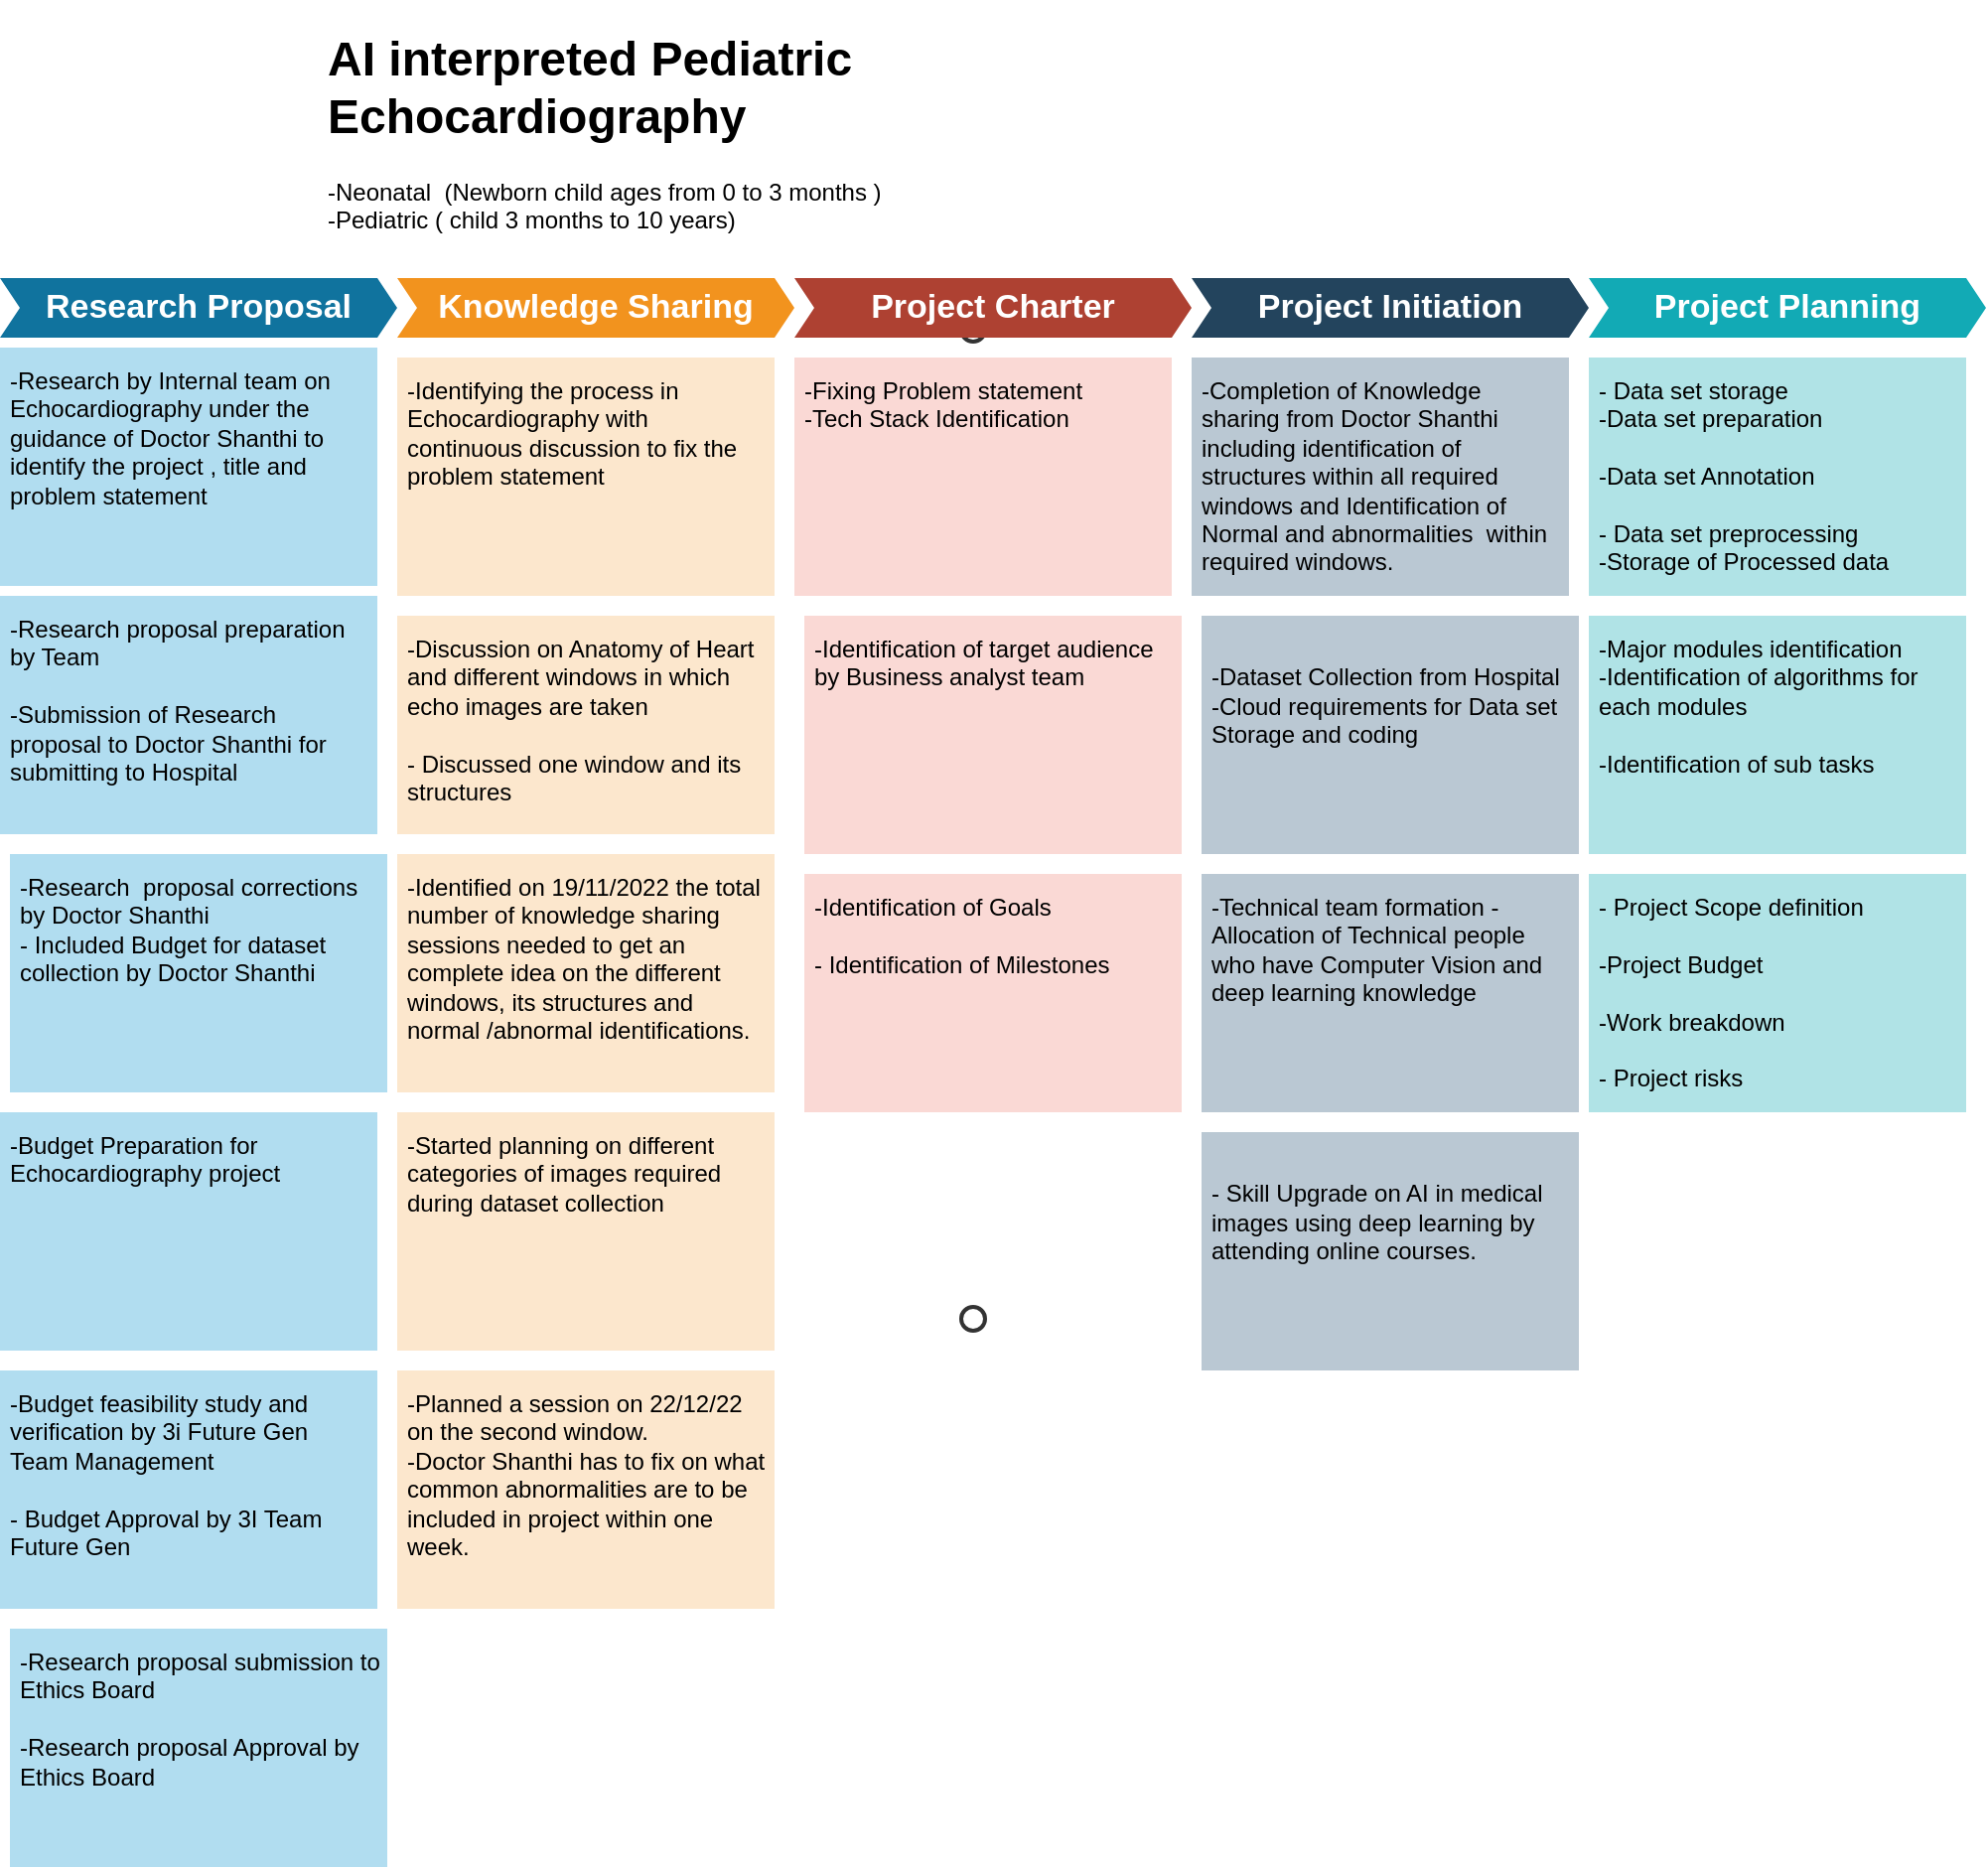 <mxfile version="20.7.4" type="github">
  <diagram id="C5RBs43oDa-KdzZeNtuy" name="Page-1">
    <mxGraphModel dx="1817" dy="369" grid="1" gridSize="10" guides="1" tooltips="1" connect="1" arrows="1" fold="1" page="1" pageScale="1" pageWidth="827" pageHeight="1169" math="0" shadow="0">
      <root>
        <mxCell id="WIyWlLk6GJQsqaUBKTNV-0" />
        <mxCell id="WIyWlLk6GJQsqaUBKTNV-1" parent="WIyWlLk6GJQsqaUBKTNV-0" />
        <mxCell id="-RT6kspL_kNmGSeejEMf-26" value="" style="ellipse;whiteSpace=wrap;html=1;aspect=fixed;shadow=0;fillColor=none;strokeColor=#333333;fontSize=16;align=center;strokeWidth=2;" vertex="1" parent="WIyWlLk6GJQsqaUBKTNV-1">
          <mxGeometry x="404" y="570" width="12" height="12" as="geometry" />
        </mxCell>
        <mxCell id="-RT6kspL_kNmGSeejEMf-27" value="" style="ellipse;whiteSpace=wrap;html=1;aspect=fixed;shadow=0;fillColor=none;strokeColor=#333333;fontSize=16;align=center;strokeWidth=2;" vertex="1" parent="WIyWlLk6GJQsqaUBKTNV-1">
          <mxGeometry x="404" y="1068" width="12" height="12" as="geometry" />
        </mxCell>
        <mxCell id="-RT6kspL_kNmGSeejEMf-46" value="Research Proposal" style="shape=step;perimeter=stepPerimeter;whiteSpace=wrap;html=1;fixedSize=1;size=10;fillColor=#10739E;strokeColor=none;fontSize=17;fontColor=#FFFFFF;fontStyle=1;align=center;rounded=0;" vertex="1" parent="WIyWlLk6GJQsqaUBKTNV-1">
          <mxGeometry x="-80" y="550" width="200" height="30" as="geometry" />
        </mxCell>
        <mxCell id="-RT6kspL_kNmGSeejEMf-47" value="Knowledge Sharing" style="shape=step;perimeter=stepPerimeter;whiteSpace=wrap;html=1;fixedSize=1;size=10;fillColor=#F2931E;strokeColor=none;fontSize=17;fontColor=#FFFFFF;fontStyle=1;align=center;rounded=0;" vertex="1" parent="WIyWlLk6GJQsqaUBKTNV-1">
          <mxGeometry x="120" y="550" width="200" height="30" as="geometry" />
        </mxCell>
        <mxCell id="-RT6kspL_kNmGSeejEMf-48" value="Project Charter" style="shape=step;perimeter=stepPerimeter;whiteSpace=wrap;html=1;fixedSize=1;size=10;fillColor=#AE4132;strokeColor=none;fontSize=17;fontColor=#FFFFFF;fontStyle=1;align=center;rounded=0;" vertex="1" parent="WIyWlLk6GJQsqaUBKTNV-1">
          <mxGeometry x="320" y="550" width="200" height="30" as="geometry" />
        </mxCell>
        <mxCell id="-RT6kspL_kNmGSeejEMf-49" value="Project Initiation" style="shape=step;perimeter=stepPerimeter;whiteSpace=wrap;html=1;fixedSize=1;size=10;fillColor=#23445D;strokeColor=none;fontSize=17;fontColor=#FFFFFF;fontStyle=1;align=center;rounded=0;" vertex="1" parent="WIyWlLk6GJQsqaUBKTNV-1">
          <mxGeometry x="520" y="550" width="200" height="30" as="geometry" />
        </mxCell>
        <mxCell id="-RT6kspL_kNmGSeejEMf-50" value="Project Planning" style="shape=step;perimeter=stepPerimeter;whiteSpace=wrap;html=1;fixedSize=1;size=10;fillColor=#12AAB5;strokeColor=none;fontSize=17;fontColor=#FFFFFF;fontStyle=1;align=center;rounded=0;" vertex="1" parent="WIyWlLk6GJQsqaUBKTNV-1">
          <mxGeometry x="720" y="550" width="200" height="30" as="geometry" />
        </mxCell>
        <mxCell id="-RT6kspL_kNmGSeejEMf-51" value="-Research proposal preparation by Team&amp;nbsp;&lt;br&gt;&lt;br&gt;-Submission of Research proposal to Doctor Shanthi for submitting to Hospital" style="shape=rect;fillColor=#B1DDF0;strokeColor=none;fontSize=12;html=1;whiteSpace=wrap;align=left;verticalAlign=top;spacing=5;rounded=0;" vertex="1" parent="WIyWlLk6GJQsqaUBKTNV-1">
          <mxGeometry x="-80" y="710" width="190" height="120" as="geometry" />
        </mxCell>
        <mxCell id="-RT6kspL_kNmGSeejEMf-52" value="-Research&amp;nbsp; proposal corrections by Doctor Shanthi&lt;br&gt;- Included Budget for dataset collection by Doctor Shanthi" style="shape=rect;fillColor=#B1DDF0;strokeColor=none;fontSize=12;html=1;whiteSpace=wrap;align=left;verticalAlign=top;spacing=5;rounded=0;" vertex="1" parent="WIyWlLk6GJQsqaUBKTNV-1">
          <mxGeometry x="-75" y="840" width="190" height="120" as="geometry" />
        </mxCell>
        <mxCell id="-RT6kspL_kNmGSeejEMf-53" value="-Budget feasibility study and verification by 3i Future Gen Team Management&lt;br&gt;&lt;br&gt;- Budget Approval by 3I Team Future Gen" style="shape=rect;fillColor=#B1DDF0;strokeColor=none;fontSize=12;html=1;whiteSpace=wrap;align=left;verticalAlign=top;spacing=5;rounded=0;" vertex="1" parent="WIyWlLk6GJQsqaUBKTNV-1">
          <mxGeometry x="-80" y="1100" width="190" height="120" as="geometry" />
        </mxCell>
        <mxCell id="-RT6kspL_kNmGSeejEMf-54" value="-Identifying the process in Echocardiography with continuous discussion to fix the problem statement" style="shape=rect;fillColor=#FCE7CD;strokeColor=none;fontSize=12;html=1;whiteSpace=wrap;align=left;verticalAlign=top;spacing=5;rounded=0;" vertex="1" parent="WIyWlLk6GJQsqaUBKTNV-1">
          <mxGeometry x="120" y="590" width="190" height="120" as="geometry" />
        </mxCell>
        <mxCell id="-RT6kspL_kNmGSeejEMf-55" value="-Discussion on Anatomy of Heart and different windows in which echo images are taken&lt;br&gt;&lt;br&gt;- Discussed one window and its structures&amp;nbsp;" style="shape=rect;fillColor=#FCE7CD;strokeColor=none;fontSize=12;html=1;whiteSpace=wrap;align=left;verticalAlign=top;spacing=5;rounded=0;" vertex="1" parent="WIyWlLk6GJQsqaUBKTNV-1">
          <mxGeometry x="120" y="720" width="190" height="110" as="geometry" />
        </mxCell>
        <mxCell id="-RT6kspL_kNmGSeejEMf-56" value="-Identified on 19/11/2022 the total number of knowledge sharing sessions needed to get an complete idea on the different&amp;nbsp; windows, its structures and normal /abnormal identifications.&lt;br&gt;" style="shape=rect;fillColor=#FCE7CD;strokeColor=none;fontSize=12;html=1;whiteSpace=wrap;align=left;verticalAlign=top;spacing=5;rounded=0;" vertex="1" parent="WIyWlLk6GJQsqaUBKTNV-1">
          <mxGeometry x="120" y="840" width="190" height="120" as="geometry" />
        </mxCell>
        <mxCell id="-RT6kspL_kNmGSeejEMf-57" value="-Fixing Problem statement&lt;br&gt;-Tech Stack Identification" style="shape=rect;fillColor=#FAD9D5;strokeColor=none;fontSize=12;html=1;whiteSpace=wrap;align=left;verticalAlign=top;spacing=5;rounded=0;" vertex="1" parent="WIyWlLk6GJQsqaUBKTNV-1">
          <mxGeometry x="320" y="590" width="190" height="120" as="geometry" />
        </mxCell>
        <mxCell id="-RT6kspL_kNmGSeejEMf-58" value="-Identification of target audience by Business analyst team" style="shape=rect;fillColor=#FAD9D5;strokeColor=none;fontSize=12;html=1;whiteSpace=wrap;align=left;verticalAlign=top;spacing=5;rounded=0;" vertex="1" parent="WIyWlLk6GJQsqaUBKTNV-1">
          <mxGeometry x="325" y="720" width="190" height="120" as="geometry" />
        </mxCell>
        <mxCell id="-RT6kspL_kNmGSeejEMf-60" value="&lt;br style=&quot;border-color: var(--border-color);&quot;&gt;-Dataset Collection from Hospital&lt;br&gt;-Cloud requirements for Data set Storage and coding" style="shape=rect;fillColor=#BAC8D3;strokeColor=none;fontSize=12;html=1;whiteSpace=wrap;align=left;verticalAlign=top;spacing=5;rounded=0;" vertex="1" parent="WIyWlLk6GJQsqaUBKTNV-1">
          <mxGeometry x="525" y="720" width="190" height="120" as="geometry" />
        </mxCell>
        <mxCell id="-RT6kspL_kNmGSeejEMf-61" value="-Technical team formation -Allocation of Technical people who have Computer Vision and deep learning knowledge" style="shape=rect;fillColor=#BAC8D3;strokeColor=none;fontSize=12;html=1;whiteSpace=wrap;align=left;verticalAlign=top;spacing=5;rounded=0;" vertex="1" parent="WIyWlLk6GJQsqaUBKTNV-1">
          <mxGeometry x="525" y="850" width="190" height="120" as="geometry" />
        </mxCell>
        <mxCell id="-RT6kspL_kNmGSeejEMf-62" value="&lt;br style=&quot;border-color: var(--border-color);&quot;&gt;- Skill Upgrade on AI in medical images using deep learning by attending online courses." style="shape=rect;fillColor=#BAC8D3;strokeColor=none;fontSize=12;html=1;whiteSpace=wrap;align=left;verticalAlign=top;spacing=5;rounded=0;" vertex="1" parent="WIyWlLk6GJQsqaUBKTNV-1">
          <mxGeometry x="525" y="980" width="190" height="120" as="geometry" />
        </mxCell>
        <mxCell id="-RT6kspL_kNmGSeejEMf-63" value="- Data set storage&amp;nbsp;&lt;br&gt;-Data set preparation&lt;br&gt;&lt;br&gt;-Data set Annotation&lt;br&gt;&lt;br&gt;- Data set preprocessing&lt;br&gt;-Storage of Processed data&lt;br&gt;" style="shape=rect;fillColor=#B0E3E6;strokeColor=none;fontSize=12;html=1;whiteSpace=wrap;align=left;verticalAlign=top;spacing=5;rounded=0;" vertex="1" parent="WIyWlLk6GJQsqaUBKTNV-1">
          <mxGeometry x="720" y="590" width="190" height="120" as="geometry" />
        </mxCell>
        <mxCell id="-RT6kspL_kNmGSeejEMf-64" value="-Major modules identification&lt;br&gt;-Identification of algorithms for each modules&lt;br&gt;&lt;br&gt;-Identification of sub tasks" style="shape=rect;fillColor=#B0E3E6;strokeColor=none;fontSize=12;html=1;whiteSpace=wrap;align=left;verticalAlign=top;spacing=5;rounded=0;" vertex="1" parent="WIyWlLk6GJQsqaUBKTNV-1">
          <mxGeometry x="720" y="720" width="190" height="120" as="geometry" />
        </mxCell>
        <mxCell id="-RT6kspL_kNmGSeejEMf-65" value="- Project Scope definition&lt;br&gt;&lt;br&gt;-Project Budget&amp;nbsp;&lt;br&gt;&lt;br&gt;-Work breakdown&amp;nbsp;&lt;br&gt;&lt;br&gt;- Project risks&lt;br&gt;" style="shape=rect;fillColor=#B0E3E6;strokeColor=none;fontSize=12;html=1;whiteSpace=wrap;align=left;verticalAlign=top;spacing=5;rounded=0;" vertex="1" parent="WIyWlLk6GJQsqaUBKTNV-1">
          <mxGeometry x="720" y="850" width="190" height="120" as="geometry" />
        </mxCell>
        <mxCell id="-RT6kspL_kNmGSeejEMf-66" value="-Research proposal submission to Ethics Board&lt;br&gt;&lt;br&gt;-Research proposal Approval by Ethics Board" style="shape=rect;fillColor=#B1DDF0;strokeColor=none;fontSize=12;html=1;whiteSpace=wrap;align=left;verticalAlign=top;spacing=5;rounded=0;" vertex="1" parent="WIyWlLk6GJQsqaUBKTNV-1">
          <mxGeometry x="-75" y="1230" width="190" height="120" as="geometry" />
        </mxCell>
        <mxCell id="-RT6kspL_kNmGSeejEMf-67" value="-Started planning on different categories of images required during dataset collection" style="shape=rect;fillColor=#FCE7CD;strokeColor=none;fontSize=12;html=1;whiteSpace=wrap;align=left;verticalAlign=top;spacing=5;rounded=0;" vertex="1" parent="WIyWlLk6GJQsqaUBKTNV-1">
          <mxGeometry x="120" y="970" width="190" height="120" as="geometry" />
        </mxCell>
        <mxCell id="-RT6kspL_kNmGSeejEMf-69" value="-Budget Preparation for Echocardiography project" style="shape=rect;fillColor=#B1DDF0;strokeColor=none;fontSize=12;html=1;whiteSpace=wrap;align=left;verticalAlign=top;spacing=5;rounded=0;" vertex="1" parent="WIyWlLk6GJQsqaUBKTNV-1">
          <mxGeometry x="-80" y="970" width="190" height="120" as="geometry" />
        </mxCell>
        <mxCell id="-RT6kspL_kNmGSeejEMf-70" value="-Research by Internal team on Echocardiography under the guidance of Doctor Shanthi to identify the project , title and&amp;nbsp; problem statement&amp;nbsp;" style="shape=rect;fillColor=#B1DDF0;strokeColor=none;fontSize=12;html=1;whiteSpace=wrap;align=left;verticalAlign=top;spacing=5;rounded=0;" vertex="1" parent="WIyWlLk6GJQsqaUBKTNV-1">
          <mxGeometry x="-80" y="585" width="190" height="120" as="geometry" />
        </mxCell>
        <mxCell id="-RT6kspL_kNmGSeejEMf-71" value="-Planned a session on 22/12/22 on the second window.&lt;br&gt;-Doctor Shanthi has to fix on what common abnormalities are to be included in project within one week.&amp;nbsp; &amp;nbsp;" style="shape=rect;fillColor=#FCE7CD;strokeColor=none;fontSize=12;html=1;whiteSpace=wrap;align=left;verticalAlign=top;spacing=5;rounded=0;" vertex="1" parent="WIyWlLk6GJQsqaUBKTNV-1">
          <mxGeometry x="120" y="1100" width="190" height="120" as="geometry" />
        </mxCell>
        <mxCell id="-RT6kspL_kNmGSeejEMf-75" value="&lt;h1&gt;AI interpreted Pediatric Echocardiography&lt;/h1&gt;&lt;div&gt;&lt;span style=&quot;background-color: initial;&quot;&gt;-Neonatal&amp;nbsp; (Newborn child ages from 0 to 3 months )&lt;/span&gt;&lt;br&gt;&lt;/div&gt;&lt;div&gt;-Pediatric ( child 3 months to 10 years)&amp;nbsp;&lt;/div&gt;&lt;div&gt;&lt;br&gt;&lt;/div&gt;" style="text;html=1;strokeColor=none;fillColor=none;spacing=5;spacingTop=-20;whiteSpace=wrap;overflow=hidden;rounded=0;" vertex="1" parent="WIyWlLk6GJQsqaUBKTNV-1">
          <mxGeometry x="80" y="420" width="410" height="120" as="geometry" />
        </mxCell>
        <mxCell id="-RT6kspL_kNmGSeejEMf-76" value="-Identification of Goals&amp;nbsp;&lt;br&gt;&lt;br&gt;- Identification of Milestones" style="shape=rect;fillColor=#FAD9D5;strokeColor=none;fontSize=12;html=1;whiteSpace=wrap;align=left;verticalAlign=top;spacing=5;rounded=0;" vertex="1" parent="WIyWlLk6GJQsqaUBKTNV-1">
          <mxGeometry x="325" y="850" width="190" height="120" as="geometry" />
        </mxCell>
        <mxCell id="-RT6kspL_kNmGSeejEMf-105" value="-Completion of Knowledge sharing from Doctor Shanthi including identification of structures within all required windows and Identification of&amp;nbsp;&lt;br&gt;Normal and abnormalities&amp;nbsp; within required windows.&lt;br&gt;" style="shape=rect;fillColor=#BAC8D3;strokeColor=none;fontSize=12;html=1;whiteSpace=wrap;align=left;verticalAlign=top;spacing=5;rounded=0;" vertex="1" parent="WIyWlLk6GJQsqaUBKTNV-1">
          <mxGeometry x="520" y="590" width="190" height="120" as="geometry" />
        </mxCell>
      </root>
    </mxGraphModel>
  </diagram>
</mxfile>
